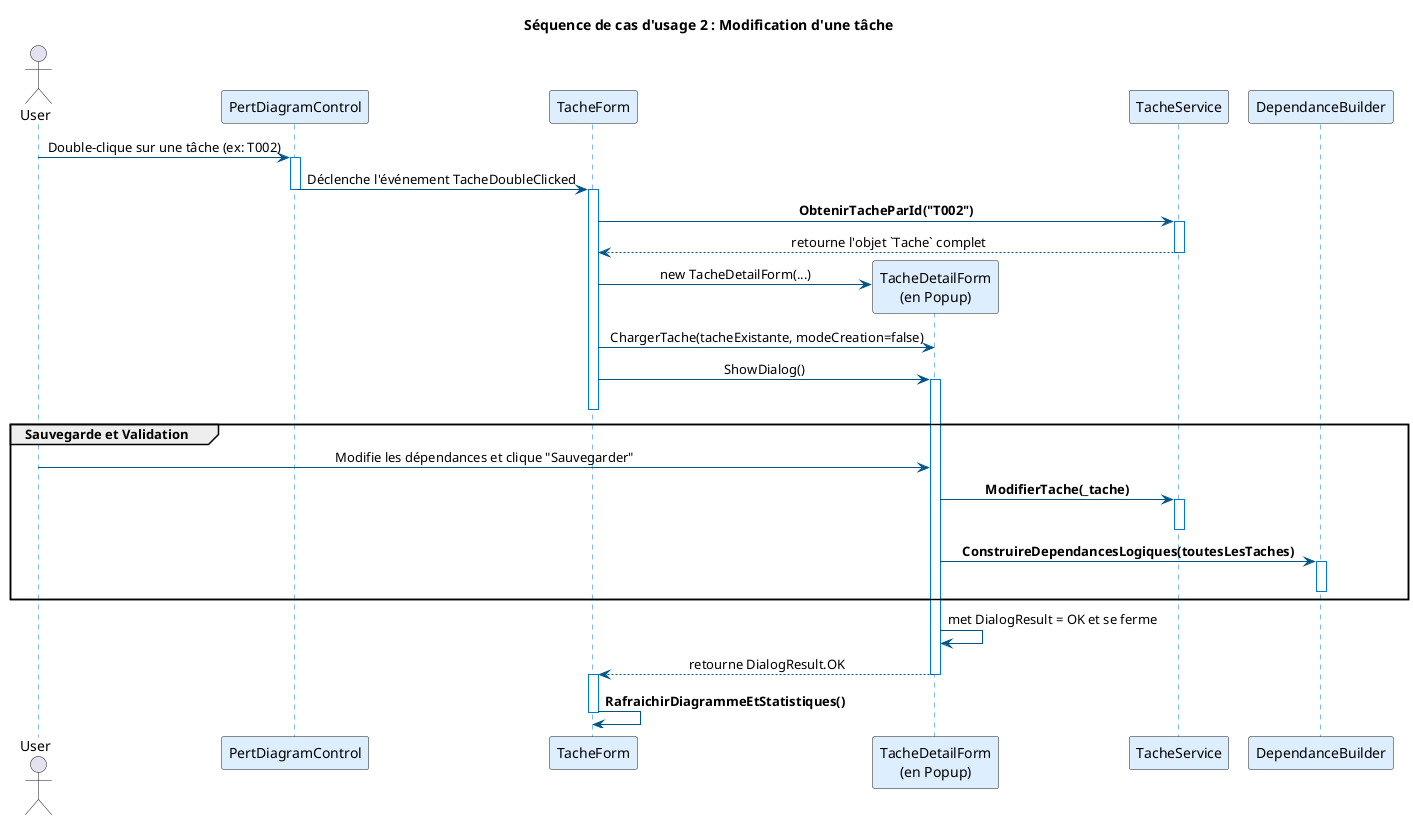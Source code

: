 @startuml
' --- Configuration ---
skinparam componentStyle uml2
skinparam wrapWidth 200
skinparam participantPadding 5
skinparam sequenceMessageAlign center
skinparam sequenceArrowColor #005588
skinparam sequenceLifeLineBorderColor #007ACC
skinparam sequenceParticipantBackgroundColor #DDEEFF

title Séquence de cas d'usage 2 : Modification d'une tâche

actor User
participant PertDiagramControl
participant TacheForm
participant "TacheDetailForm\n(en Popup)" as Popup
participant TacheService
participant DependanceBuilder

User -> PertDiagramControl : Double-clique sur une tâche (ex: T002)
activate PertDiagramControl

PertDiagramControl -> TacheForm : Déclenche l'événement TacheDoubleClicked
deactivate PertDiagramControl
activate TacheForm

TacheForm -> TacheService : **ObtenirTacheParId("T002")**
activate TacheService
TacheService --> TacheForm : retourne l'objet `Tache` complet
deactivate TacheService

TacheForm -> Popup ** : new TacheDetailForm(...)
TacheForm -> Popup : ChargerTache(tacheExistante, modeCreation=false)
TacheForm -> Popup : ShowDialog()
activate Popup
deactivate TacheForm

group Sauvegarde et Validation
    User -> Popup : Modifie les dépendances et clique "Sauvegarder"
    
    Popup -> TacheService : **ModifierTache(_tache)**
    activate TacheService
    deactivate TacheService
    
    Popup -> DependanceBuilder : **ConstruireDependancesLogiques(toutesLesTaches)**
    activate DependanceBuilder
    deactivate DependanceBuilder
end

Popup -> Popup : met DialogResult = OK et se ferme
Popup --> TacheForm : retourne DialogResult.OK
deactivate Popup
activate TacheForm

TacheForm -> TacheForm : **RafraichirDiagrammeEtStatistiques()**
deactivate TacheForm
@enduml